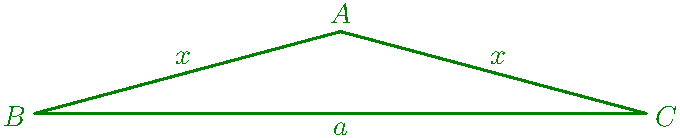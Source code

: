 settings.outformat = "png";
defaultpen(fontsize(14pt));
import geometry;

size(12cm);

triangle t = triangleAbc(150,3,3,angle=195,(0,0));
show(LA="$A$", LB="$B$", LC="$C$", La="$a$", Lb="$x$", Lc="$x$", t, bp+0.5*green);
